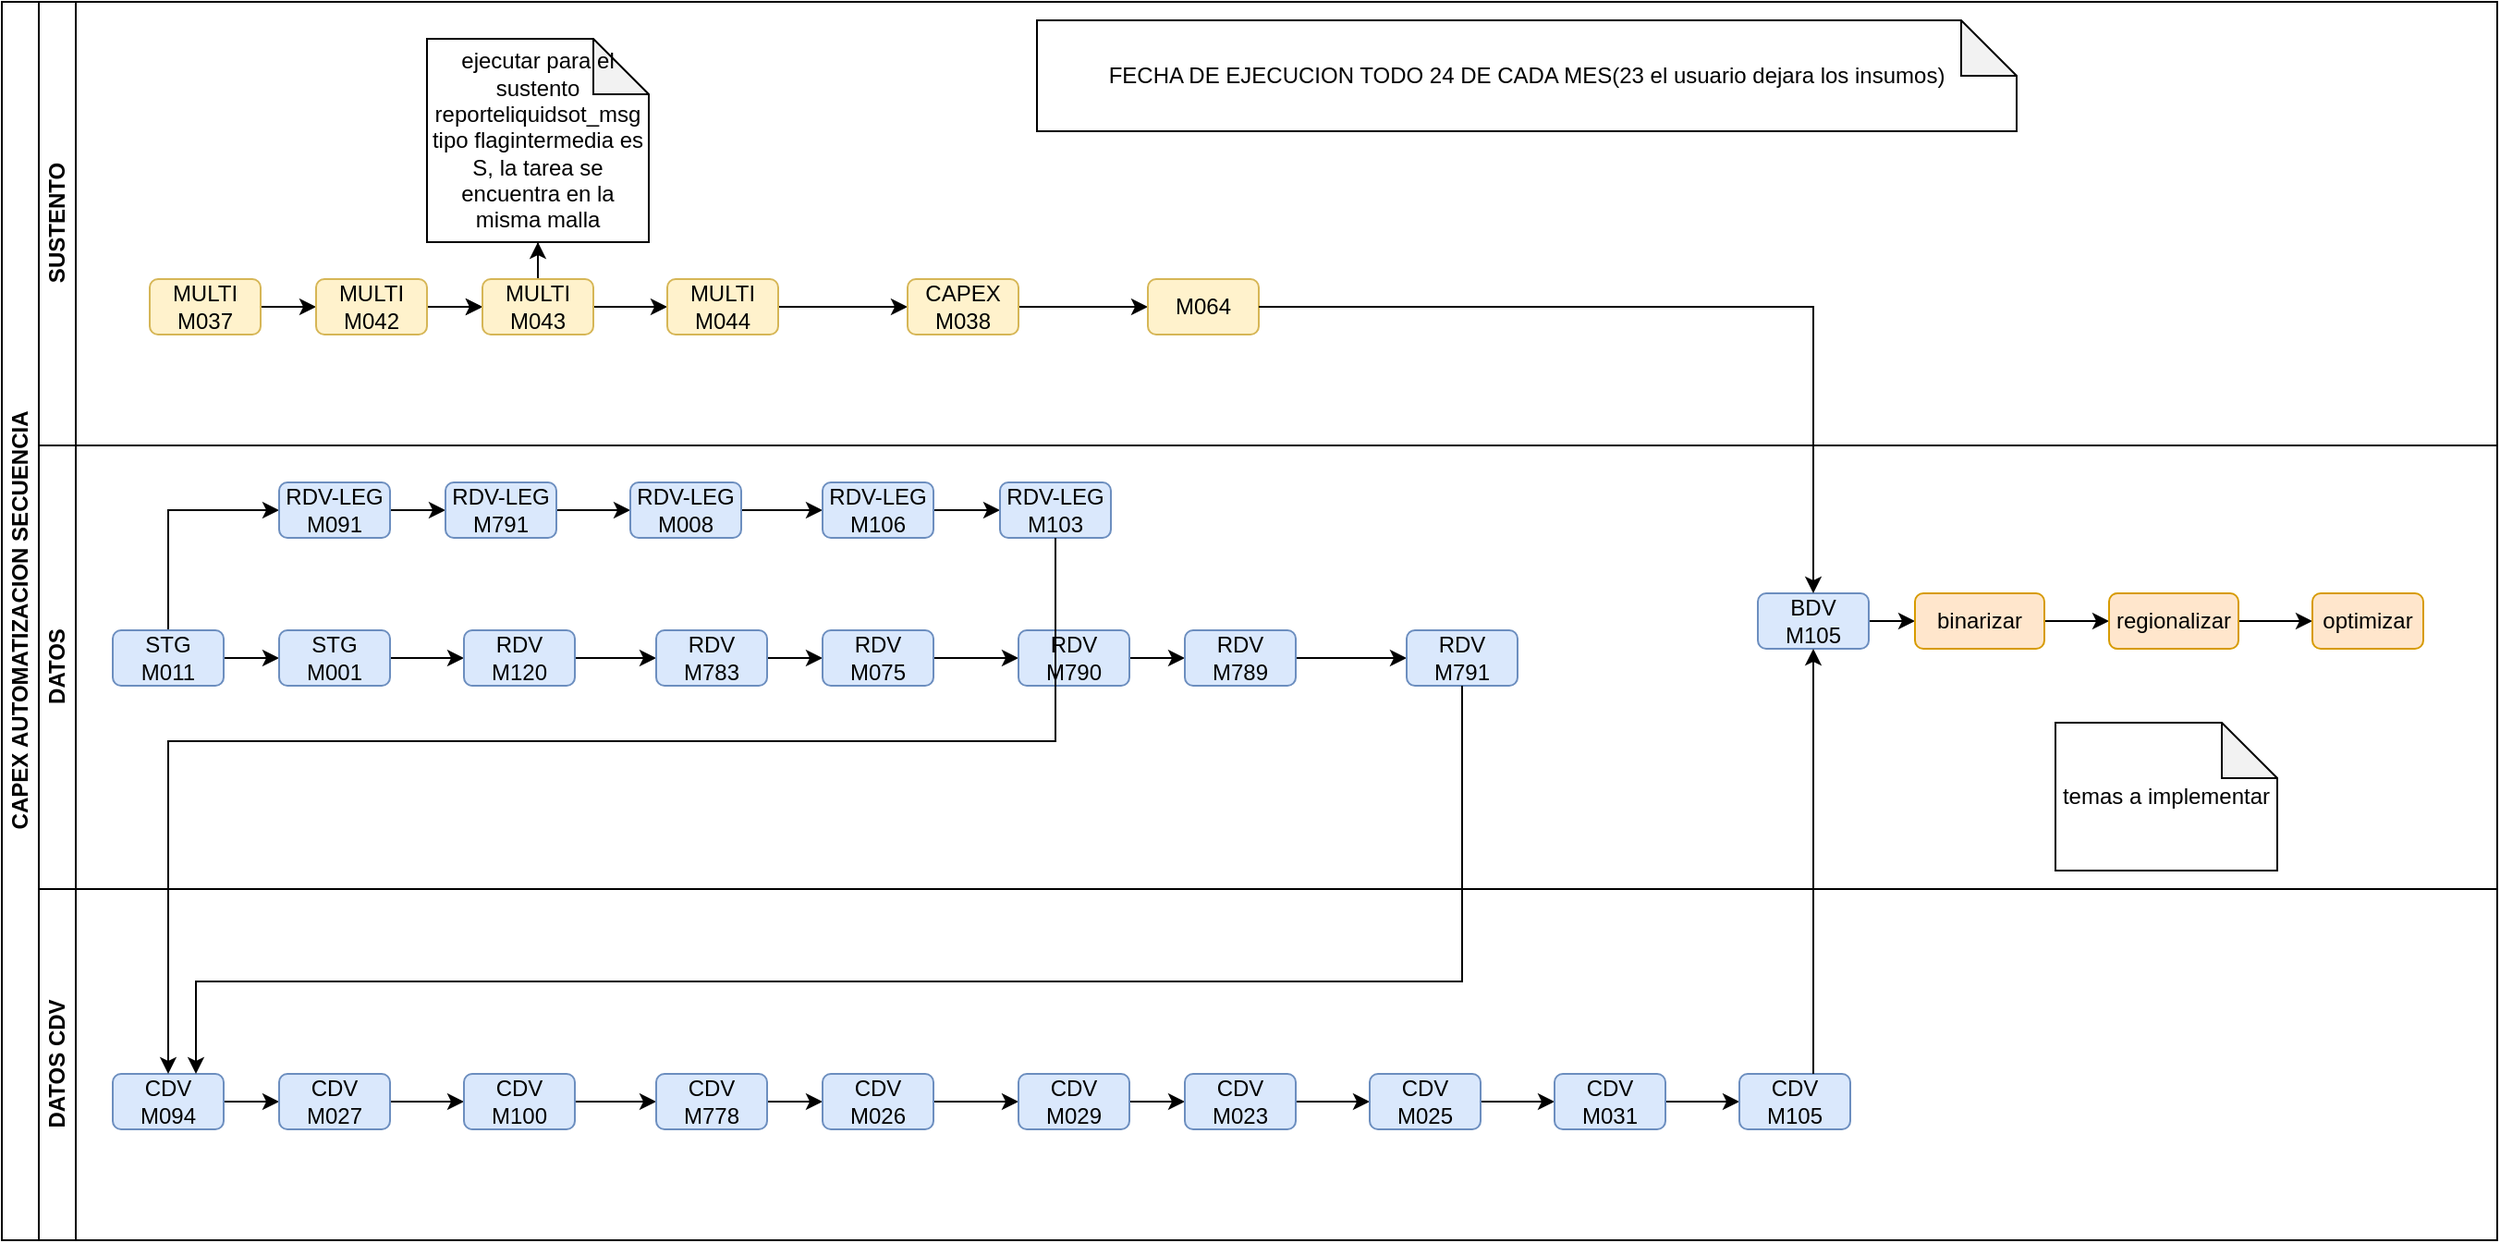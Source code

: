 <mxfile version="22.1.3" type="github">
  <diagram name="Página-1" id="SZONqNHoEBk2e5Q26ZTf">
    <mxGraphModel dx="1050" dy="542" grid="1" gridSize="10" guides="1" tooltips="1" connect="1" arrows="1" fold="1" page="1" pageScale="1" pageWidth="827" pageHeight="1169" math="0" shadow="0">
      <root>
        <mxCell id="0" />
        <mxCell id="1" parent="0" />
        <mxCell id="dYLYo-6RRwzFp5xRImiS-1" value="CAPEX AUTOMATIZACION SECUENCIA" style="swimlane;childLayout=stackLayout;resizeParent=1;resizeParentMax=0;horizontal=0;startSize=20;horizontalStack=0;html=1;" parent="1" vertex="1">
          <mxGeometry x="10" y="70" width="1350" height="670" as="geometry" />
        </mxCell>
        <mxCell id="dYLYo-6RRwzFp5xRImiS-2" value="SUSTENTO" style="swimlane;startSize=20;horizontal=0;html=1;" parent="dYLYo-6RRwzFp5xRImiS-1" vertex="1">
          <mxGeometry x="20" width="1330" height="240" as="geometry" />
        </mxCell>
        <mxCell id="dYLYo-6RRwzFp5xRImiS-11" value="" style="edgeStyle=orthogonalEdgeStyle;rounded=0;orthogonalLoop=1;jettySize=auto;html=1;" parent="dYLYo-6RRwzFp5xRImiS-2" source="dYLYo-6RRwzFp5xRImiS-7" target="dYLYo-6RRwzFp5xRImiS-8" edge="1">
          <mxGeometry relative="1" as="geometry" />
        </mxCell>
        <mxCell id="dYLYo-6RRwzFp5xRImiS-7" value="MULTI&lt;br&gt;M037" style="rounded=1;whiteSpace=wrap;html=1;fillColor=#fff2cc;strokeColor=#d6b656;" parent="dYLYo-6RRwzFp5xRImiS-2" vertex="1">
          <mxGeometry x="60" y="150" width="60" height="30" as="geometry" />
        </mxCell>
        <mxCell id="dYLYo-6RRwzFp5xRImiS-12" value="" style="edgeStyle=orthogonalEdgeStyle;rounded=0;orthogonalLoop=1;jettySize=auto;html=1;" parent="dYLYo-6RRwzFp5xRImiS-2" source="dYLYo-6RRwzFp5xRImiS-8" target="dYLYo-6RRwzFp5xRImiS-9" edge="1">
          <mxGeometry relative="1" as="geometry" />
        </mxCell>
        <mxCell id="dYLYo-6RRwzFp5xRImiS-49" value="" style="edgeStyle=orthogonalEdgeStyle;rounded=0;orthogonalLoop=1;jettySize=auto;html=1;" parent="dYLYo-6RRwzFp5xRImiS-2" source="dYLYo-6RRwzFp5xRImiS-8" target="dYLYo-6RRwzFp5xRImiS-9" edge="1">
          <mxGeometry relative="1" as="geometry" />
        </mxCell>
        <mxCell id="dYLYo-6RRwzFp5xRImiS-8" value="MULTI&lt;br&gt;M042" style="rounded=1;whiteSpace=wrap;html=1;fillColor=#fff2cc;strokeColor=#d6b656;" parent="dYLYo-6RRwzFp5xRImiS-2" vertex="1">
          <mxGeometry x="150" y="150" width="60" height="30" as="geometry" />
        </mxCell>
        <mxCell id="dYLYo-6RRwzFp5xRImiS-13" value="" style="edgeStyle=orthogonalEdgeStyle;rounded=0;orthogonalLoop=1;jettySize=auto;html=1;" parent="dYLYo-6RRwzFp5xRImiS-2" source="dYLYo-6RRwzFp5xRImiS-9" target="dYLYo-6RRwzFp5xRImiS-10" edge="1">
          <mxGeometry relative="1" as="geometry" />
        </mxCell>
        <mxCell id="dYLYo-6RRwzFp5xRImiS-52" value="" style="edgeStyle=orthogonalEdgeStyle;rounded=0;orthogonalLoop=1;jettySize=auto;html=1;" parent="dYLYo-6RRwzFp5xRImiS-2" source="dYLYo-6RRwzFp5xRImiS-9" target="dYLYo-6RRwzFp5xRImiS-51" edge="1">
          <mxGeometry relative="1" as="geometry" />
        </mxCell>
        <mxCell id="dYLYo-6RRwzFp5xRImiS-9" value="MULTI&lt;br&gt;M043" style="rounded=1;whiteSpace=wrap;html=1;fillColor=#fff2cc;strokeColor=#d6b656;" parent="dYLYo-6RRwzFp5xRImiS-2" vertex="1">
          <mxGeometry x="240" y="150" width="60" height="30" as="geometry" />
        </mxCell>
        <mxCell id="dYLYo-6RRwzFp5xRImiS-91" value="" style="edgeStyle=orthogonalEdgeStyle;rounded=0;orthogonalLoop=1;jettySize=auto;html=1;" parent="dYLYo-6RRwzFp5xRImiS-2" source="dYLYo-6RRwzFp5xRImiS-10" target="dYLYo-6RRwzFp5xRImiS-6" edge="1">
          <mxGeometry relative="1" as="geometry" />
        </mxCell>
        <mxCell id="dYLYo-6RRwzFp5xRImiS-10" value="MULTI&lt;br&gt;M044" style="rounded=1;whiteSpace=wrap;html=1;fillColor=#fff2cc;strokeColor=#d6b656;" parent="dYLYo-6RRwzFp5xRImiS-2" vertex="1">
          <mxGeometry x="340" y="150" width="60" height="30" as="geometry" />
        </mxCell>
        <mxCell id="dYLYo-6RRwzFp5xRImiS-51" value="ejecutar para el sustento reporteliquidsot_msg&lt;br&gt;tipo flagintermedia es S, la tarea se encuentra en la misma malla" style="shape=note;whiteSpace=wrap;html=1;backgroundOutline=1;darkOpacity=0.05;" parent="dYLYo-6RRwzFp5xRImiS-2" vertex="1">
          <mxGeometry x="210" y="20" width="120" height="110" as="geometry" />
        </mxCell>
        <mxCell id="dYLYo-6RRwzFp5xRImiS-92" value="" style="edgeStyle=orthogonalEdgeStyle;rounded=0;orthogonalLoop=1;jettySize=auto;html=1;" parent="dYLYo-6RRwzFp5xRImiS-2" source="dYLYo-6RRwzFp5xRImiS-6" target="dYLYo-6RRwzFp5xRImiS-53" edge="1">
          <mxGeometry relative="1" as="geometry" />
        </mxCell>
        <mxCell id="dYLYo-6RRwzFp5xRImiS-6" value="CAPEX&lt;br&gt;M038" style="rounded=1;whiteSpace=wrap;html=1;fillColor=#fff2cc;strokeColor=#d6b656;" parent="dYLYo-6RRwzFp5xRImiS-2" vertex="1">
          <mxGeometry x="470" y="150" width="60" height="30" as="geometry" />
        </mxCell>
        <mxCell id="dYLYo-6RRwzFp5xRImiS-53" value="M064" style="rounded=1;whiteSpace=wrap;html=1;fillColor=#fff2cc;strokeColor=#d6b656;" parent="dYLYo-6RRwzFp5xRImiS-2" vertex="1">
          <mxGeometry x="600" y="150" width="60" height="30" as="geometry" />
        </mxCell>
        <mxCell id="dYLYo-6RRwzFp5xRImiS-98" value="FECHA DE EJECUCION TODO 24 DE CADA MES(23 el usuario dejara los insumos)" style="shape=note;whiteSpace=wrap;html=1;backgroundOutline=1;darkOpacity=0.05;" parent="dYLYo-6RRwzFp5xRImiS-2" vertex="1">
          <mxGeometry x="540" y="10" width="530" height="60" as="geometry" />
        </mxCell>
        <mxCell id="dYLYo-6RRwzFp5xRImiS-5" value="DATOS" style="swimlane;startSize=20;horizontal=0;html=1;" parent="dYLYo-6RRwzFp5xRImiS-1" vertex="1">
          <mxGeometry x="20" y="240" width="1330" height="240" as="geometry" />
        </mxCell>
        <mxCell id="dYLYo-6RRwzFp5xRImiS-17" value="" style="edgeStyle=orthogonalEdgeStyle;rounded=0;orthogonalLoop=1;jettySize=auto;html=1;" parent="dYLYo-6RRwzFp5xRImiS-5" source="dYLYo-6RRwzFp5xRImiS-14" target="dYLYo-6RRwzFp5xRImiS-15" edge="1">
          <mxGeometry relative="1" as="geometry" />
        </mxCell>
        <mxCell id="dYLYo-6RRwzFp5xRImiS-32" value="" style="edgeStyle=orthogonalEdgeStyle;rounded=0;orthogonalLoop=1;jettySize=auto;html=1;" parent="dYLYo-6RRwzFp5xRImiS-5" source="dYLYo-6RRwzFp5xRImiS-14" target="dYLYo-6RRwzFp5xRImiS-25" edge="1">
          <mxGeometry relative="1" as="geometry">
            <Array as="points">
              <mxPoint x="70" y="35" />
            </Array>
          </mxGeometry>
        </mxCell>
        <mxCell id="dYLYo-6RRwzFp5xRImiS-14" value="STG&lt;br&gt;M011" style="rounded=1;whiteSpace=wrap;html=1;fillColor=#dae8fc;strokeColor=#6c8ebf;" parent="dYLYo-6RRwzFp5xRImiS-5" vertex="1">
          <mxGeometry x="40" y="100" width="60" height="30" as="geometry" />
        </mxCell>
        <mxCell id="dYLYo-6RRwzFp5xRImiS-22" value="" style="edgeStyle=orthogonalEdgeStyle;rounded=0;orthogonalLoop=1;jettySize=auto;html=1;" parent="dYLYo-6RRwzFp5xRImiS-5" source="dYLYo-6RRwzFp5xRImiS-15" target="dYLYo-6RRwzFp5xRImiS-16" edge="1">
          <mxGeometry relative="1" as="geometry" />
        </mxCell>
        <mxCell id="dYLYo-6RRwzFp5xRImiS-15" value="STG&lt;br&gt;M001" style="rounded=1;whiteSpace=wrap;html=1;fillColor=#dae8fc;strokeColor=#6c8ebf;" parent="dYLYo-6RRwzFp5xRImiS-5" vertex="1">
          <mxGeometry x="130" y="100" width="60" height="30" as="geometry" />
        </mxCell>
        <mxCell id="dYLYo-6RRwzFp5xRImiS-24" value="" style="edgeStyle=orthogonalEdgeStyle;rounded=0;orthogonalLoop=1;jettySize=auto;html=1;" parent="dYLYo-6RRwzFp5xRImiS-5" source="dYLYo-6RRwzFp5xRImiS-16" target="dYLYo-6RRwzFp5xRImiS-23" edge="1">
          <mxGeometry relative="1" as="geometry" />
        </mxCell>
        <mxCell id="dYLYo-6RRwzFp5xRImiS-16" value="RDV&lt;br&gt;M120" style="rounded=1;whiteSpace=wrap;html=1;fillColor=#dae8fc;strokeColor=#6c8ebf;" parent="dYLYo-6RRwzFp5xRImiS-5" vertex="1">
          <mxGeometry x="230" y="100" width="60" height="30" as="geometry" />
        </mxCell>
        <mxCell id="dYLYo-6RRwzFp5xRImiS-36" value="" style="edgeStyle=orthogonalEdgeStyle;rounded=0;orthogonalLoop=1;jettySize=auto;html=1;" parent="dYLYo-6RRwzFp5xRImiS-5" source="dYLYo-6RRwzFp5xRImiS-23" target="dYLYo-6RRwzFp5xRImiS-35" edge="1">
          <mxGeometry relative="1" as="geometry" />
        </mxCell>
        <mxCell id="dYLYo-6RRwzFp5xRImiS-23" value="RDV&lt;br&gt;M783" style="rounded=1;whiteSpace=wrap;html=1;fillColor=#dae8fc;strokeColor=#6c8ebf;" parent="dYLYo-6RRwzFp5xRImiS-5" vertex="1">
          <mxGeometry x="334" y="100" width="60" height="30" as="geometry" />
        </mxCell>
        <mxCell id="dYLYo-6RRwzFp5xRImiS-29" value="" style="edgeStyle=orthogonalEdgeStyle;rounded=0;orthogonalLoop=1;jettySize=auto;html=1;" parent="dYLYo-6RRwzFp5xRImiS-5" source="dYLYo-6RRwzFp5xRImiS-25" target="dYLYo-6RRwzFp5xRImiS-26" edge="1">
          <mxGeometry relative="1" as="geometry" />
        </mxCell>
        <mxCell id="dYLYo-6RRwzFp5xRImiS-25" value="RDV-LEG&lt;br&gt;M091" style="rounded=1;whiteSpace=wrap;html=1;fillColor=#dae8fc;strokeColor=#6c8ebf;" parent="dYLYo-6RRwzFp5xRImiS-5" vertex="1">
          <mxGeometry x="130" y="20" width="60" height="30" as="geometry" />
        </mxCell>
        <mxCell id="dYLYo-6RRwzFp5xRImiS-30" value="" style="edgeStyle=orthogonalEdgeStyle;rounded=0;orthogonalLoop=1;jettySize=auto;html=1;" parent="dYLYo-6RRwzFp5xRImiS-5" source="dYLYo-6RRwzFp5xRImiS-26" target="dYLYo-6RRwzFp5xRImiS-27" edge="1">
          <mxGeometry relative="1" as="geometry" />
        </mxCell>
        <mxCell id="dYLYo-6RRwzFp5xRImiS-26" value="RDV-LEG&lt;br&gt;M791" style="rounded=1;whiteSpace=wrap;html=1;fillColor=#dae8fc;strokeColor=#6c8ebf;" parent="dYLYo-6RRwzFp5xRImiS-5" vertex="1">
          <mxGeometry x="220" y="20" width="60" height="30" as="geometry" />
        </mxCell>
        <mxCell id="dYLYo-6RRwzFp5xRImiS-31" value="" style="edgeStyle=orthogonalEdgeStyle;rounded=0;orthogonalLoop=1;jettySize=auto;html=1;" parent="dYLYo-6RRwzFp5xRImiS-5" source="dYLYo-6RRwzFp5xRImiS-27" target="dYLYo-6RRwzFp5xRImiS-28" edge="1">
          <mxGeometry relative="1" as="geometry" />
        </mxCell>
        <mxCell id="dYLYo-6RRwzFp5xRImiS-27" value="RDV-LEG&lt;br&gt;M008" style="rounded=1;whiteSpace=wrap;html=1;fillColor=#dae8fc;strokeColor=#6c8ebf;" parent="dYLYo-6RRwzFp5xRImiS-5" vertex="1">
          <mxGeometry x="320" y="20" width="60" height="30" as="geometry" />
        </mxCell>
        <mxCell id="dYLYo-6RRwzFp5xRImiS-34" value="" style="edgeStyle=orthogonalEdgeStyle;rounded=0;orthogonalLoop=1;jettySize=auto;html=1;" parent="dYLYo-6RRwzFp5xRImiS-5" source="dYLYo-6RRwzFp5xRImiS-28" target="dYLYo-6RRwzFp5xRImiS-33" edge="1">
          <mxGeometry relative="1" as="geometry" />
        </mxCell>
        <mxCell id="dYLYo-6RRwzFp5xRImiS-28" value="RDV-LEG&lt;br&gt;M106" style="rounded=1;whiteSpace=wrap;html=1;fillColor=#dae8fc;strokeColor=#6c8ebf;" parent="dYLYo-6RRwzFp5xRImiS-5" vertex="1">
          <mxGeometry x="424" y="20" width="60" height="30" as="geometry" />
        </mxCell>
        <mxCell id="dYLYo-6RRwzFp5xRImiS-33" value="RDV-LEG&lt;br&gt;M103" style="rounded=1;whiteSpace=wrap;html=1;fillColor=#dae8fc;strokeColor=#6c8ebf;" parent="dYLYo-6RRwzFp5xRImiS-5" vertex="1">
          <mxGeometry x="520" y="20" width="60" height="30" as="geometry" />
        </mxCell>
        <mxCell id="dYLYo-6RRwzFp5xRImiS-38" value="" style="edgeStyle=orthogonalEdgeStyle;rounded=0;orthogonalLoop=1;jettySize=auto;html=1;" parent="dYLYo-6RRwzFp5xRImiS-5" source="dYLYo-6RRwzFp5xRImiS-35" target="dYLYo-6RRwzFp5xRImiS-37" edge="1">
          <mxGeometry relative="1" as="geometry" />
        </mxCell>
        <mxCell id="dYLYo-6RRwzFp5xRImiS-35" value="RDV&lt;br&gt;M075" style="rounded=1;whiteSpace=wrap;html=1;fillColor=#dae8fc;strokeColor=#6c8ebf;" parent="dYLYo-6RRwzFp5xRImiS-5" vertex="1">
          <mxGeometry x="424" y="100" width="60" height="30" as="geometry" />
        </mxCell>
        <mxCell id="dYLYo-6RRwzFp5xRImiS-45" value="" style="edgeStyle=orthogonalEdgeStyle;rounded=0;orthogonalLoop=1;jettySize=auto;html=1;" parent="dYLYo-6RRwzFp5xRImiS-5" source="dYLYo-6RRwzFp5xRImiS-37" target="dYLYo-6RRwzFp5xRImiS-40" edge="1">
          <mxGeometry relative="1" as="geometry" />
        </mxCell>
        <mxCell id="dYLYo-6RRwzFp5xRImiS-37" value="RDV&lt;br&gt;M790" style="rounded=1;whiteSpace=wrap;html=1;fillColor=#dae8fc;strokeColor=#6c8ebf;" parent="dYLYo-6RRwzFp5xRImiS-5" vertex="1">
          <mxGeometry x="530" y="100" width="60" height="30" as="geometry" />
        </mxCell>
        <mxCell id="dYLYo-6RRwzFp5xRImiS-87" value="" style="edgeStyle=orthogonalEdgeStyle;rounded=0;orthogonalLoop=1;jettySize=auto;html=1;" parent="dYLYo-6RRwzFp5xRImiS-5" source="dYLYo-6RRwzFp5xRImiS-40" target="dYLYo-6RRwzFp5xRImiS-43" edge="1">
          <mxGeometry relative="1" as="geometry" />
        </mxCell>
        <mxCell id="dYLYo-6RRwzFp5xRImiS-40" value="RDV&lt;br&gt;M789" style="rounded=1;whiteSpace=wrap;html=1;fillColor=#dae8fc;strokeColor=#6c8ebf;" parent="dYLYo-6RRwzFp5xRImiS-5" vertex="1">
          <mxGeometry x="620" y="100" width="60" height="30" as="geometry" />
        </mxCell>
        <mxCell id="dYLYo-6RRwzFp5xRImiS-43" value="RDV&lt;br&gt;M791" style="rounded=1;whiteSpace=wrap;html=1;fillColor=#dae8fc;strokeColor=#6c8ebf;" parent="dYLYo-6RRwzFp5xRImiS-5" vertex="1">
          <mxGeometry x="740" y="100" width="60" height="30" as="geometry" />
        </mxCell>
        <mxCell id="dYLYo-6RRwzFp5xRImiS-105" style="edgeStyle=orthogonalEdgeStyle;rounded=0;orthogonalLoop=1;jettySize=auto;html=1;entryX=0;entryY=0.5;entryDx=0;entryDy=0;" parent="dYLYo-6RRwzFp5xRImiS-5" source="dYLYo-6RRwzFp5xRImiS-95" target="dYLYo-6RRwzFp5xRImiS-99" edge="1">
          <mxGeometry relative="1" as="geometry" />
        </mxCell>
        <mxCell id="dYLYo-6RRwzFp5xRImiS-95" value="BDV&lt;br&gt;M105" style="rounded=1;whiteSpace=wrap;html=1;fillColor=#dae8fc;strokeColor=#6c8ebf;" parent="dYLYo-6RRwzFp5xRImiS-5" vertex="1">
          <mxGeometry x="930" y="80" width="60" height="30" as="geometry" />
        </mxCell>
        <mxCell id="dYLYo-6RRwzFp5xRImiS-107" style="edgeStyle=orthogonalEdgeStyle;rounded=0;orthogonalLoop=1;jettySize=auto;html=1;entryX=0;entryY=0.5;entryDx=0;entryDy=0;" parent="dYLYo-6RRwzFp5xRImiS-5" source="dYLYo-6RRwzFp5xRImiS-99" target="dYLYo-6RRwzFp5xRImiS-100" edge="1">
          <mxGeometry relative="1" as="geometry" />
        </mxCell>
        <mxCell id="dYLYo-6RRwzFp5xRImiS-99" value="binarizar" style="rounded=1;whiteSpace=wrap;html=1;fillColor=#ffe6cc;strokeColor=#d79b00;" parent="dYLYo-6RRwzFp5xRImiS-5" vertex="1">
          <mxGeometry x="1015" y="80" width="70" height="30" as="geometry" />
        </mxCell>
        <mxCell id="dYLYo-6RRwzFp5xRImiS-108" value="" style="edgeStyle=orthogonalEdgeStyle;rounded=0;orthogonalLoop=1;jettySize=auto;html=1;" parent="dYLYo-6RRwzFp5xRImiS-5" source="dYLYo-6RRwzFp5xRImiS-100" target="dYLYo-6RRwzFp5xRImiS-101" edge="1">
          <mxGeometry relative="1" as="geometry" />
        </mxCell>
        <mxCell id="dYLYo-6RRwzFp5xRImiS-100" value="regionalizar" style="rounded=1;whiteSpace=wrap;html=1;fillColor=#ffe6cc;strokeColor=#d79b00;" parent="dYLYo-6RRwzFp5xRImiS-5" vertex="1">
          <mxGeometry x="1120" y="80" width="70" height="30" as="geometry" />
        </mxCell>
        <mxCell id="dYLYo-6RRwzFp5xRImiS-102" value="temas a implementar" style="shape=note;whiteSpace=wrap;html=1;backgroundOutline=1;darkOpacity=0.05;" parent="dYLYo-6RRwzFp5xRImiS-5" vertex="1">
          <mxGeometry x="1091" y="150" width="120" height="80" as="geometry" />
        </mxCell>
        <mxCell id="dYLYo-6RRwzFp5xRImiS-101" value="optimizar" style="rounded=1;whiteSpace=wrap;html=1;fillColor=#ffe6cc;strokeColor=#d79b00;" parent="dYLYo-6RRwzFp5xRImiS-5" vertex="1">
          <mxGeometry x="1230" y="80" width="60" height="30" as="geometry" />
        </mxCell>
        <mxCell id="dYLYo-6RRwzFp5xRImiS-56" value="DATOS CDV" style="swimlane;startSize=20;horizontal=0;html=1;" parent="dYLYo-6RRwzFp5xRImiS-1" vertex="1">
          <mxGeometry x="20" y="480" width="1330" height="190" as="geometry" />
        </mxCell>
        <mxCell id="dYLYo-6RRwzFp5xRImiS-57" value="" style="edgeStyle=orthogonalEdgeStyle;rounded=0;orthogonalLoop=1;jettySize=auto;html=1;" parent="dYLYo-6RRwzFp5xRImiS-56" source="dYLYo-6RRwzFp5xRImiS-59" target="dYLYo-6RRwzFp5xRImiS-61" edge="1">
          <mxGeometry relative="1" as="geometry" />
        </mxCell>
        <mxCell id="dYLYo-6RRwzFp5xRImiS-59" value="CDV&lt;br&gt;M094" style="rounded=1;whiteSpace=wrap;html=1;fillColor=#dae8fc;strokeColor=#6c8ebf;" parent="dYLYo-6RRwzFp5xRImiS-56" vertex="1">
          <mxGeometry x="40" y="100" width="60" height="30" as="geometry" />
        </mxCell>
        <mxCell id="dYLYo-6RRwzFp5xRImiS-60" value="" style="edgeStyle=orthogonalEdgeStyle;rounded=0;orthogonalLoop=1;jettySize=auto;html=1;" parent="dYLYo-6RRwzFp5xRImiS-56" source="dYLYo-6RRwzFp5xRImiS-61" target="dYLYo-6RRwzFp5xRImiS-63" edge="1">
          <mxGeometry relative="1" as="geometry" />
        </mxCell>
        <mxCell id="dYLYo-6RRwzFp5xRImiS-61" value="CDV&lt;br&gt;M027" style="rounded=1;whiteSpace=wrap;html=1;fillColor=#dae8fc;strokeColor=#6c8ebf;" parent="dYLYo-6RRwzFp5xRImiS-56" vertex="1">
          <mxGeometry x="130" y="100" width="60" height="30" as="geometry" />
        </mxCell>
        <mxCell id="dYLYo-6RRwzFp5xRImiS-62" value="" style="edgeStyle=orthogonalEdgeStyle;rounded=0;orthogonalLoop=1;jettySize=auto;html=1;" parent="dYLYo-6RRwzFp5xRImiS-56" source="dYLYo-6RRwzFp5xRImiS-63" target="dYLYo-6RRwzFp5xRImiS-65" edge="1">
          <mxGeometry relative="1" as="geometry" />
        </mxCell>
        <mxCell id="dYLYo-6RRwzFp5xRImiS-63" value="CDV&lt;br&gt;M100" style="rounded=1;whiteSpace=wrap;html=1;fillColor=#dae8fc;strokeColor=#6c8ebf;" parent="dYLYo-6RRwzFp5xRImiS-56" vertex="1">
          <mxGeometry x="230" y="100" width="60" height="30" as="geometry" />
        </mxCell>
        <mxCell id="dYLYo-6RRwzFp5xRImiS-64" value="" style="edgeStyle=orthogonalEdgeStyle;rounded=0;orthogonalLoop=1;jettySize=auto;html=1;" parent="dYLYo-6RRwzFp5xRImiS-56" source="dYLYo-6RRwzFp5xRImiS-65" target="dYLYo-6RRwzFp5xRImiS-76" edge="1">
          <mxGeometry relative="1" as="geometry" />
        </mxCell>
        <mxCell id="dYLYo-6RRwzFp5xRImiS-65" value="CDV&lt;br&gt;M778" style="rounded=1;whiteSpace=wrap;html=1;fillColor=#dae8fc;strokeColor=#6c8ebf;" parent="dYLYo-6RRwzFp5xRImiS-56" vertex="1">
          <mxGeometry x="334" y="100" width="60" height="30" as="geometry" />
        </mxCell>
        <mxCell id="dYLYo-6RRwzFp5xRImiS-75" value="" style="edgeStyle=orthogonalEdgeStyle;rounded=0;orthogonalLoop=1;jettySize=auto;html=1;" parent="dYLYo-6RRwzFp5xRImiS-56" source="dYLYo-6RRwzFp5xRImiS-76" target="dYLYo-6RRwzFp5xRImiS-78" edge="1">
          <mxGeometry relative="1" as="geometry" />
        </mxCell>
        <mxCell id="dYLYo-6RRwzFp5xRImiS-76" value="CDV&lt;br&gt;M026" style="rounded=1;whiteSpace=wrap;html=1;fillColor=#dae8fc;strokeColor=#6c8ebf;" parent="dYLYo-6RRwzFp5xRImiS-56" vertex="1">
          <mxGeometry x="424" y="100" width="60" height="30" as="geometry" />
        </mxCell>
        <mxCell id="dYLYo-6RRwzFp5xRImiS-77" value="" style="edgeStyle=orthogonalEdgeStyle;rounded=0;orthogonalLoop=1;jettySize=auto;html=1;" parent="dYLYo-6RRwzFp5xRImiS-56" source="dYLYo-6RRwzFp5xRImiS-78" target="dYLYo-6RRwzFp5xRImiS-80" edge="1">
          <mxGeometry relative="1" as="geometry" />
        </mxCell>
        <mxCell id="dYLYo-6RRwzFp5xRImiS-78" value="CDV&lt;br&gt;M029" style="rounded=1;whiteSpace=wrap;html=1;fillColor=#dae8fc;strokeColor=#6c8ebf;" parent="dYLYo-6RRwzFp5xRImiS-56" vertex="1">
          <mxGeometry x="530" y="100" width="60" height="30" as="geometry" />
        </mxCell>
        <mxCell id="dYLYo-6RRwzFp5xRImiS-79" value="" style="edgeStyle=orthogonalEdgeStyle;rounded=0;orthogonalLoop=1;jettySize=auto;html=1;" parent="dYLYo-6RRwzFp5xRImiS-56" source="dYLYo-6RRwzFp5xRImiS-80" target="dYLYo-6RRwzFp5xRImiS-82" edge="1">
          <mxGeometry relative="1" as="geometry" />
        </mxCell>
        <mxCell id="dYLYo-6RRwzFp5xRImiS-80" value="CDV&lt;br&gt;M023" style="rounded=1;whiteSpace=wrap;html=1;fillColor=#dae8fc;strokeColor=#6c8ebf;" parent="dYLYo-6RRwzFp5xRImiS-56" vertex="1">
          <mxGeometry x="620" y="100" width="60" height="30" as="geometry" />
        </mxCell>
        <mxCell id="dYLYo-6RRwzFp5xRImiS-81" value="" style="edgeStyle=orthogonalEdgeStyle;rounded=0;orthogonalLoop=1;jettySize=auto;html=1;" parent="dYLYo-6RRwzFp5xRImiS-56" source="dYLYo-6RRwzFp5xRImiS-82" target="dYLYo-6RRwzFp5xRImiS-84" edge="1">
          <mxGeometry relative="1" as="geometry" />
        </mxCell>
        <mxCell id="dYLYo-6RRwzFp5xRImiS-82" value="CDV&lt;br&gt;M025" style="rounded=1;whiteSpace=wrap;html=1;fillColor=#dae8fc;strokeColor=#6c8ebf;" parent="dYLYo-6RRwzFp5xRImiS-56" vertex="1">
          <mxGeometry x="720" y="100" width="60" height="30" as="geometry" />
        </mxCell>
        <mxCell id="dYLYo-6RRwzFp5xRImiS-83" value="" style="edgeStyle=orthogonalEdgeStyle;rounded=0;orthogonalLoop=1;jettySize=auto;html=1;" parent="dYLYo-6RRwzFp5xRImiS-56" source="dYLYo-6RRwzFp5xRImiS-84" target="dYLYo-6RRwzFp5xRImiS-85" edge="1">
          <mxGeometry relative="1" as="geometry" />
        </mxCell>
        <mxCell id="dYLYo-6RRwzFp5xRImiS-84" value="CDV&lt;br&gt;M031" style="rounded=1;whiteSpace=wrap;html=1;fillColor=#dae8fc;strokeColor=#6c8ebf;" parent="dYLYo-6RRwzFp5xRImiS-56" vertex="1">
          <mxGeometry x="820" y="100" width="60" height="30" as="geometry" />
        </mxCell>
        <mxCell id="dYLYo-6RRwzFp5xRImiS-85" value="CDV&lt;br&gt;M105" style="rounded=1;whiteSpace=wrap;html=1;fillColor=#dae8fc;strokeColor=#6c8ebf;" parent="dYLYo-6RRwzFp5xRImiS-56" vertex="1">
          <mxGeometry x="920" y="100" width="60" height="30" as="geometry" />
        </mxCell>
        <mxCell id="dYLYo-6RRwzFp5xRImiS-93" style="edgeStyle=orthogonalEdgeStyle;rounded=0;orthogonalLoop=1;jettySize=auto;html=1;entryX=0.75;entryY=0;entryDx=0;entryDy=0;" parent="dYLYo-6RRwzFp5xRImiS-1" source="dYLYo-6RRwzFp5xRImiS-43" target="dYLYo-6RRwzFp5xRImiS-59" edge="1">
          <mxGeometry relative="1" as="geometry">
            <Array as="points">
              <mxPoint x="790" y="530" />
              <mxPoint x="105" y="530" />
            </Array>
          </mxGeometry>
        </mxCell>
        <mxCell id="dYLYo-6RRwzFp5xRImiS-94" style="edgeStyle=orthogonalEdgeStyle;rounded=0;orthogonalLoop=1;jettySize=auto;html=1;" parent="dYLYo-6RRwzFp5xRImiS-1" source="dYLYo-6RRwzFp5xRImiS-33" target="dYLYo-6RRwzFp5xRImiS-59" edge="1">
          <mxGeometry relative="1" as="geometry">
            <Array as="points">
              <mxPoint x="570" y="400" />
              <mxPoint x="90" y="400" />
            </Array>
          </mxGeometry>
        </mxCell>
        <mxCell id="dYLYo-6RRwzFp5xRImiS-96" style="edgeStyle=orthogonalEdgeStyle;rounded=0;orthogonalLoop=1;jettySize=auto;html=1;entryX=0.5;entryY=1;entryDx=0;entryDy=0;" parent="dYLYo-6RRwzFp5xRImiS-1" source="dYLYo-6RRwzFp5xRImiS-85" target="dYLYo-6RRwzFp5xRImiS-95" edge="1">
          <mxGeometry relative="1" as="geometry">
            <Array as="points">
              <mxPoint x="980" y="480" />
              <mxPoint x="980" y="480" />
            </Array>
          </mxGeometry>
        </mxCell>
        <mxCell id="dYLYo-6RRwzFp5xRImiS-97" style="edgeStyle=orthogonalEdgeStyle;rounded=0;orthogonalLoop=1;jettySize=auto;html=1;entryX=0.5;entryY=0;entryDx=0;entryDy=0;" parent="dYLYo-6RRwzFp5xRImiS-1" source="dYLYo-6RRwzFp5xRImiS-53" target="dYLYo-6RRwzFp5xRImiS-95" edge="1">
          <mxGeometry relative="1" as="geometry" />
        </mxCell>
      </root>
    </mxGraphModel>
  </diagram>
</mxfile>
